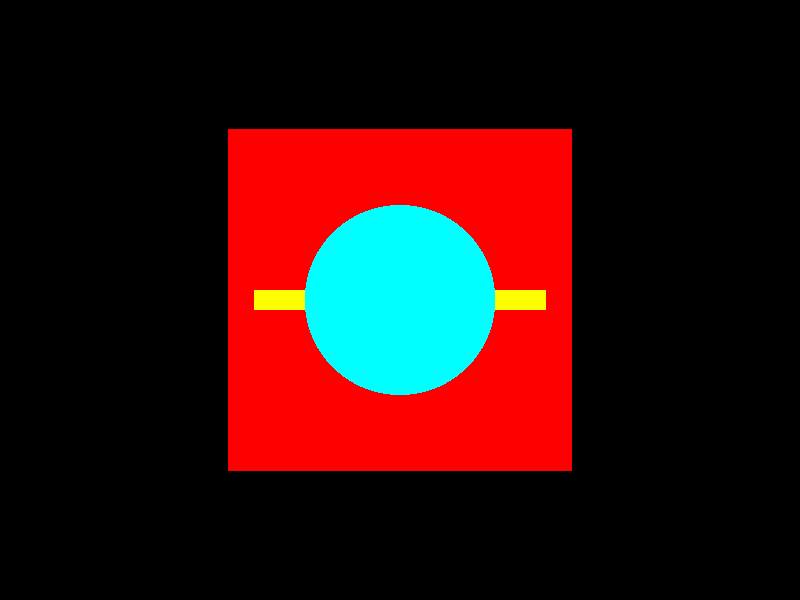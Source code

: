 #include "shapes.inc"
#include "colors.inc"

camera{
  location <0,100,0>
  look_at <0,10,0>
  angle 50
}

light_source{<50,50,50> color White}                 
light_source{<0,10,-50> color White}

object{                  //reg
  Disk_Y
  scale <1,4,1>
  translate <0,4,0>
  pigment {color Green}
}
object{                  //body
  Disk_Y
  scale <4,6,4>
  translate <0,14,0>
  pigment {color Blue}
}      
object{                  //arm
  Cube
  scale <14,1,1>
  translate <0,17,0>
  pigment {color Yellow}
}      
object{                  //head
  Sphere
  scale 4
  translate <0,24,0>
  pigment {color Magenta}
}      
object{                  //ambrella
  Cone_Y
  scale <8,2,8>
  translate <0,30,0>
  pigment {color Cyan}
}      
object{                  //grand
  Cube
  scale <20,1,20>
  translate <0,-1,0>
  pigment {color Red}
}                      